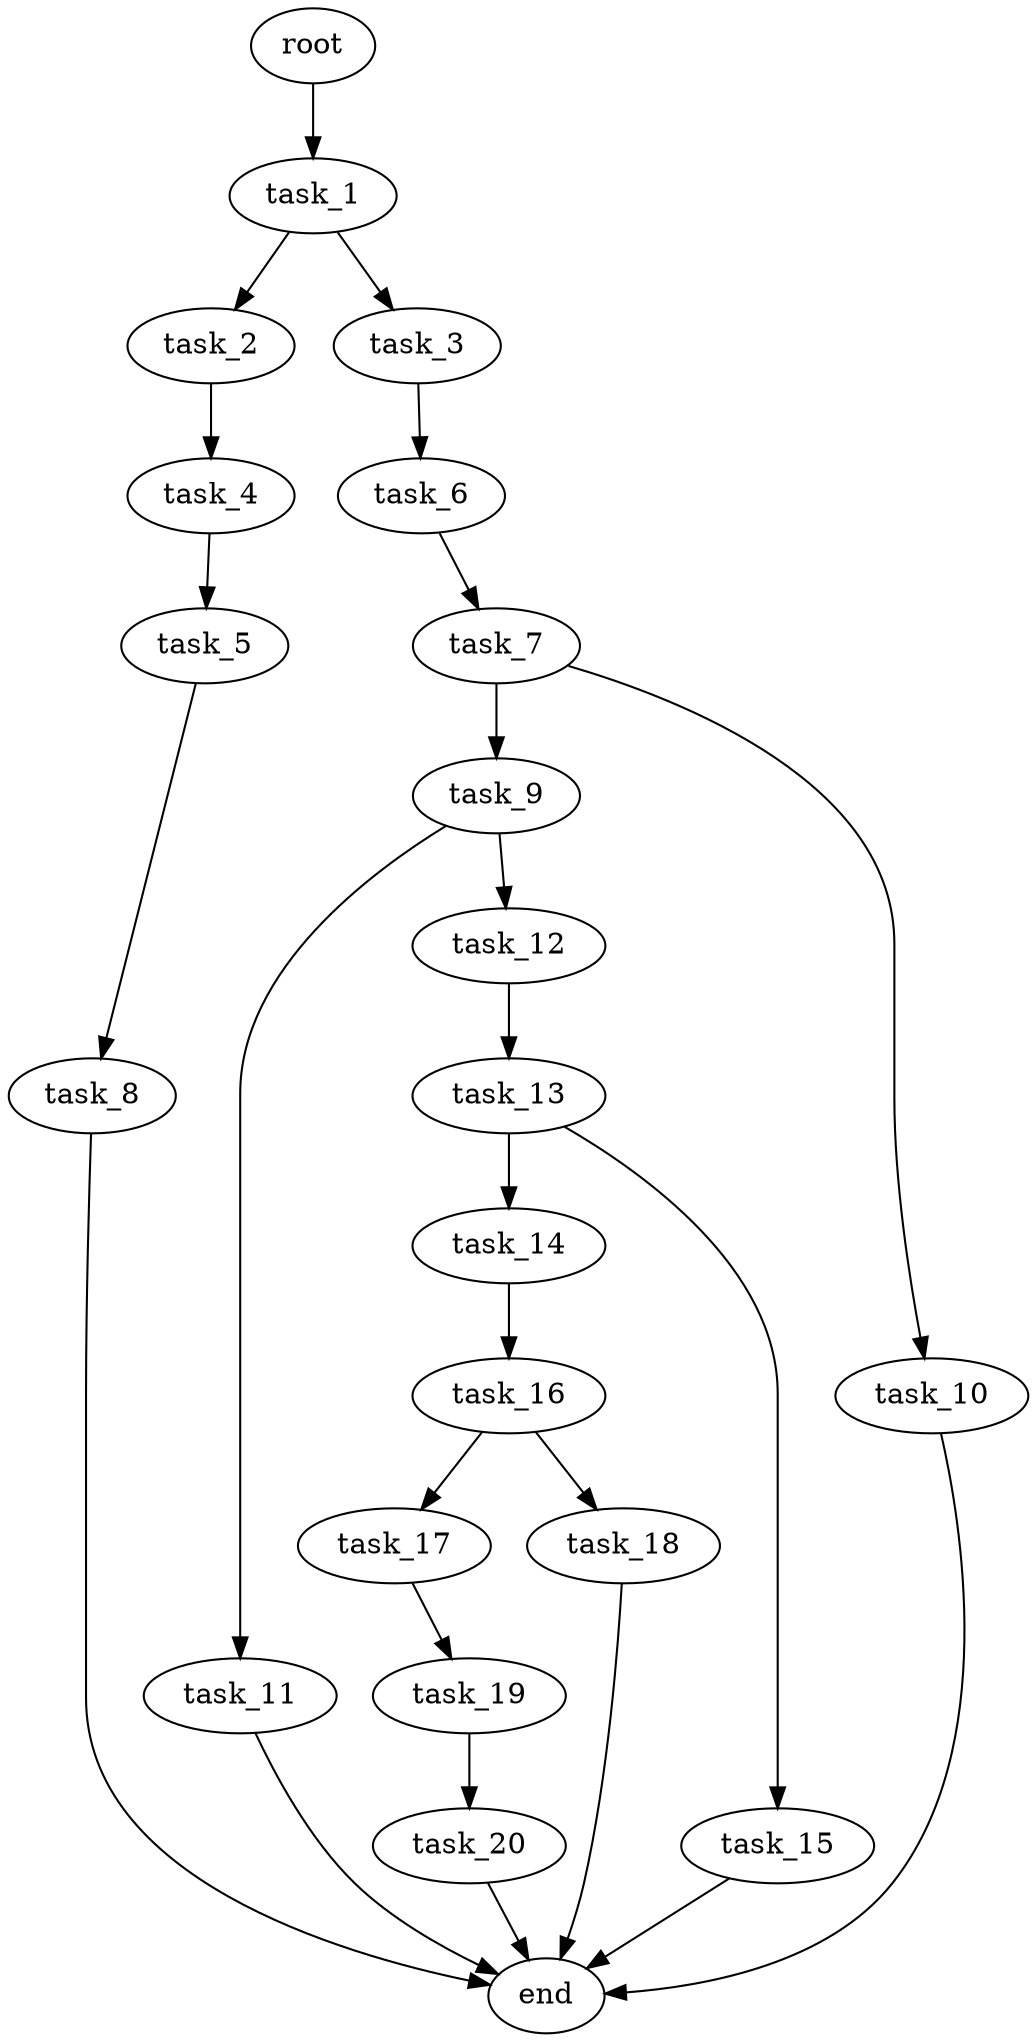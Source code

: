 digraph G {
  root [size="0.000000e+00"];
  task_1 [size="9.141775e+08"];
  task_2 [size="9.619149e+09"];
  task_3 [size="8.359750e+09"];
  task_4 [size="5.752416e+09"];
  task_5 [size="9.507912e+09"];
  task_6 [size="9.995725e+09"];
  task_7 [size="6.723144e+09"];
  task_8 [size="2.695841e+09"];
  task_9 [size="4.032765e+08"];
  task_10 [size="7.562932e+09"];
  task_11 [size="4.705538e+09"];
  task_12 [size="6.515443e+09"];
  task_13 [size="9.160812e+09"];
  task_14 [size="1.815710e+09"];
  task_15 [size="5.853711e+09"];
  task_16 [size="6.348212e+09"];
  task_17 [size="4.917766e+09"];
  task_18 [size="9.133328e+08"];
  task_19 [size="3.480263e+09"];
  task_20 [size="3.333751e+09"];
  end [size="0.000000e+00"];

  root -> task_1 [size="1.000000e-12"];
  task_1 -> task_2 [size="9.619149e+08"];
  task_1 -> task_3 [size="8.359750e+08"];
  task_2 -> task_4 [size="5.752416e+08"];
  task_3 -> task_6 [size="9.995725e+08"];
  task_4 -> task_5 [size="9.507912e+08"];
  task_5 -> task_8 [size="2.695841e+08"];
  task_6 -> task_7 [size="6.723144e+08"];
  task_7 -> task_9 [size="4.032765e+07"];
  task_7 -> task_10 [size="7.562932e+08"];
  task_8 -> end [size="1.000000e-12"];
  task_9 -> task_11 [size="4.705538e+08"];
  task_9 -> task_12 [size="6.515443e+08"];
  task_10 -> end [size="1.000000e-12"];
  task_11 -> end [size="1.000000e-12"];
  task_12 -> task_13 [size="9.160812e+08"];
  task_13 -> task_14 [size="1.815710e+08"];
  task_13 -> task_15 [size="5.853711e+08"];
  task_14 -> task_16 [size="6.348212e+08"];
  task_15 -> end [size="1.000000e-12"];
  task_16 -> task_17 [size="4.917766e+08"];
  task_16 -> task_18 [size="9.133328e+07"];
  task_17 -> task_19 [size="3.480263e+08"];
  task_18 -> end [size="1.000000e-12"];
  task_19 -> task_20 [size="3.333751e+08"];
  task_20 -> end [size="1.000000e-12"];
}
